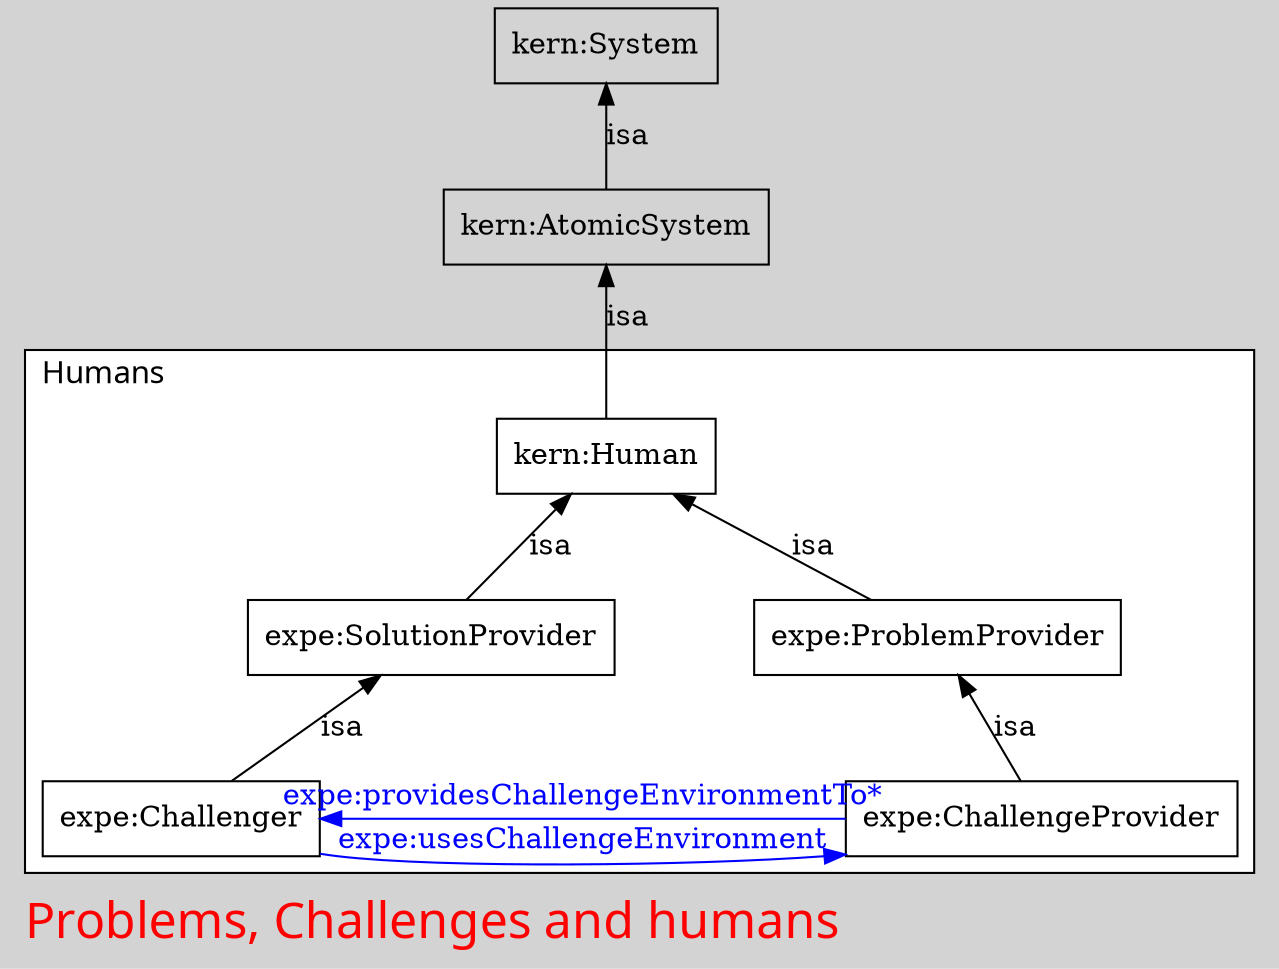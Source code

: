 digraph experiment {
	bgcolor=lightgrey;
	label="Problems, Challenges and humans"
	labeljust=left;
	fontname="Arial-Bold";
	fontsize=24;
	fontcolor=red;
	"AtomicSystem" [label="kern:AtomicSystem", shape=box, color="0.0,0.0,0.0", fontcolor="0.0,0.0,0.0", width="1.75", height="0.5"];
	"System" [label="kern:System", shape=box, color="0.0,0.0,0.0", fontcolor="0.0,0.0,0.0", width="1.1736", height="0.5"];
	subgraph cluster0 {
		label="Humans";
		fontsize=15;
		fontcolor=black;
		bgcolor=white;
		labeljust=left;
		"Human" [label="kern:Human", shape=box, color="0.0,0.0,0.0", fontcolor="0.0,0.0,0.0", width="1.1458", height="0.5"];
		"Challenger" [label="expe:Challenger", shape=box, color="0.0,0.0,0.0", fontcolor="0.0,0.0,0.0", width="1.4444", height="0.5"];
		"SolutionProvider" [label="expe:SolutionProvider", shape=box, color="0.0,0.0,0.0", fontcolor="0.0,0.0,0.0", width="1.9444", height="0.5"];
		"ChallengeProvider" [label="expe:ChallengeProvider", shape=box, color="0.0,0.0,0.0", fontcolor="0.0,0.0,0.0", width="2.0556", height="0.5"];
		"ProblemProvider" [label="expe:ProblemProvider", shape=box, color="0.0,0.0,0.0", fontcolor="0.0,0.0,0.0", width="1.9514", height="0.5"];
		{rank=same;"Challenger";"ChallengeProvider";}
	}
	"AtomicSystem" -> "Human" [dir=back, label=isa, color="0.0,0.0,0.0", fontcolor="0.0,0.0,0.0"];
	"SolutionProvider" -> "Challenger" [dir=back, label=isa, color="0.0,0.0,0.0", fontcolor="0.0,0.0,0.0"];
	"Challenger" -> "ChallengeProvider" [label="expe:usesChallengeEnvironment", color="0.6666667,1.0,1.0", fontcolor="0.6666667,1.0,1.0", style=filled];
	"ProblemProvider" -> "ChallengeProvider" [dir=back, label=isa, color="0.0,0.0,0.0", fontcolor="0.0,0.0,0.0"];
	"ChallengeProvider" -> "Challenger" [label="expe:providesChallengeEnvironmentTo*", color="0.6666667,1.0,1.0", fontcolor="0.6666667,1.0,1.0", style=filled];
	"System" -> "AtomicSystem" [dir=back, label=isa, color="0.0,0.0,0.0", fontcolor="0.0,0.0,0.0"];
	"Human" -> "SolutionProvider" [dir=back, label=isa, color="0.0,0.0,0.0", fontcolor="0.0,0.0,0.0"];
	"Human" -> "ProblemProvider" [dir=back, label=isa, color="0.0,0.0,0.0", fontcolor="0.0,0.0,0.0"];
}

